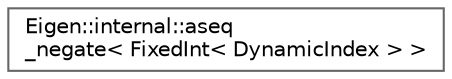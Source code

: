 digraph "Graphical Class Hierarchy"
{
 // LATEX_PDF_SIZE
  bgcolor="transparent";
  edge [fontname=Helvetica,fontsize=10,labelfontname=Helvetica,labelfontsize=10];
  node [fontname=Helvetica,fontsize=10,shape=box,height=0.2,width=0.4];
  rankdir="LR";
  Node0 [id="Node000000",label="Eigen::internal::aseq\l_negate\< FixedInt\< DynamicIndex \> \>",height=0.2,width=0.4,color="grey40", fillcolor="white", style="filled",URL="$structEigen_1_1internal_1_1aseq__negate_3_01FixedInt_3_01DynamicIndex_01_4_01_4.html",tooltip=" "];
}
